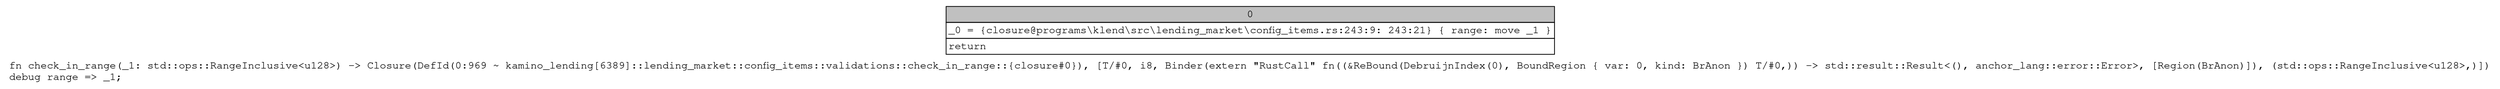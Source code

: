 digraph Mir_0_967 {
    graph [fontname="Courier, monospace"];
    node [fontname="Courier, monospace"];
    edge [fontname="Courier, monospace"];
    label=<fn check_in_range(_1: std::ops::RangeInclusive&lt;u128&gt;) -&gt; Closure(DefId(0:969 ~ kamino_lending[6389]::lending_market::config_items::validations::check_in_range::{closure#0}), [T/#0, i8, Binder(extern &quot;RustCall&quot; fn((&amp;ReBound(DebruijnIndex(0), BoundRegion { var: 0, kind: BrAnon }) T/#0,)) -&gt; std::result::Result&lt;(), anchor_lang::error::Error&gt;, [Region(BrAnon)]), (std::ops::RangeInclusive&lt;u128&gt;,)])<br align="left"/>debug range =&gt; _1;<br align="left"/>>;
    bb0__0_967 [shape="none", label=<<table border="0" cellborder="1" cellspacing="0"><tr><td bgcolor="gray" align="center" colspan="1">0</td></tr><tr><td align="left" balign="left">_0 = {closure@programs\klend\src\lending_market\config_items.rs:243:9: 243:21} { range: move _1 }<br/></td></tr><tr><td align="left">return</td></tr></table>>];
}
